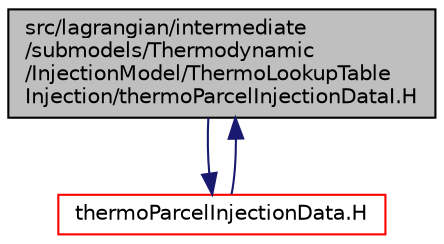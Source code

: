 digraph "src/lagrangian/intermediate/submodels/Thermodynamic/InjectionModel/ThermoLookupTableInjection/thermoParcelInjectionDataI.H"
{
  bgcolor="transparent";
  edge [fontname="Helvetica",fontsize="10",labelfontname="Helvetica",labelfontsize="10"];
  node [fontname="Helvetica",fontsize="10",shape=record];
  Node1 [label="src/lagrangian/intermediate\l/submodels/Thermodynamic\l/InjectionModel/ThermoLookupTable\lInjection/thermoParcelInjectionDataI.H",height=0.2,width=0.4,color="black", fillcolor="grey75", style="filled", fontcolor="black"];
  Node1 -> Node2 [color="midnightblue",fontsize="10",style="solid",fontname="Helvetica"];
  Node2 [label="thermoParcelInjectionData.H",height=0.2,width=0.4,color="red",URL="$a06888.html"];
  Node2 -> Node1 [color="midnightblue",fontsize="10",style="solid",fontname="Helvetica"];
}
